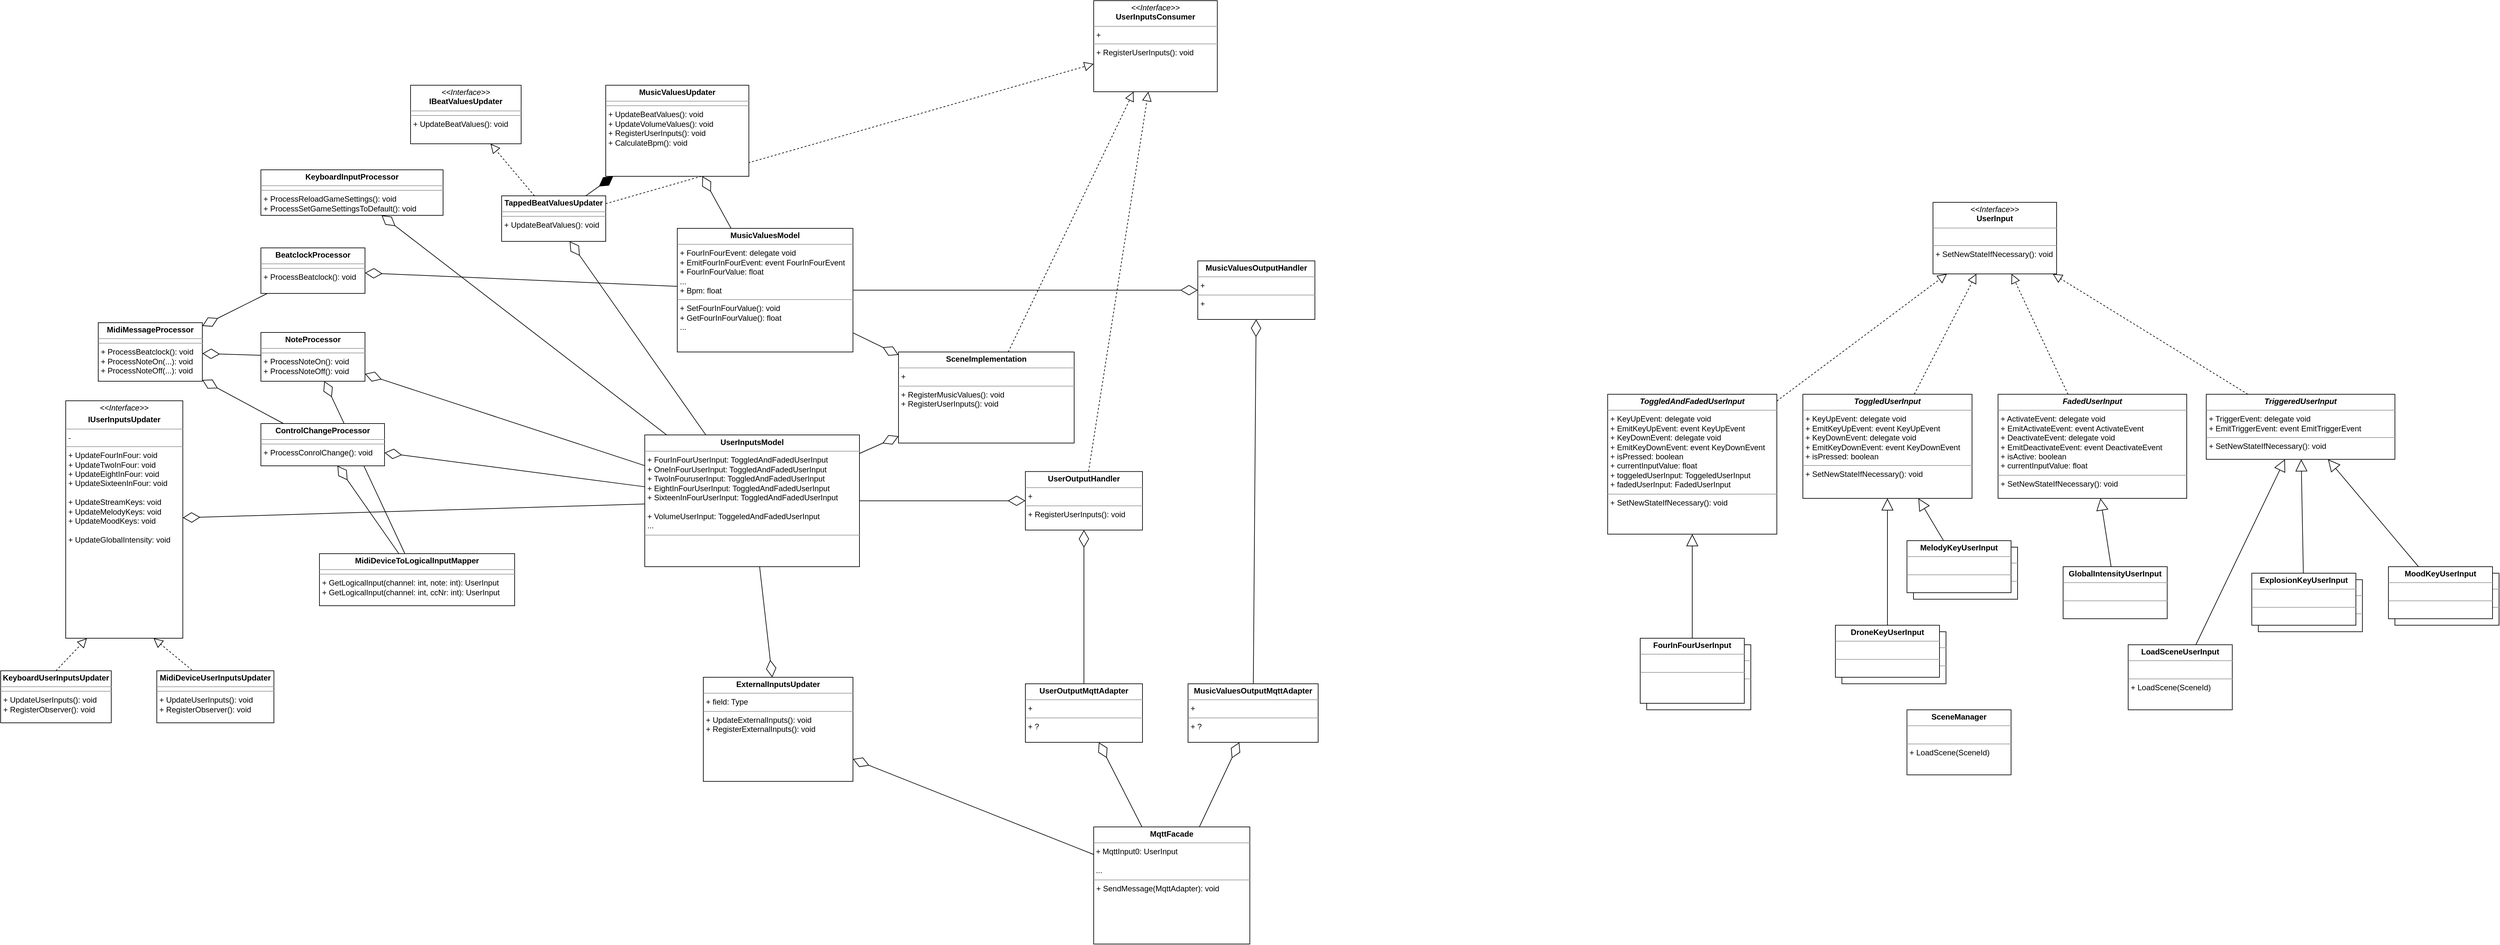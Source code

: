 <mxfile version="18.1.2" type="device"><diagram id="kDup70aPqAmlONpFN8vK" name="Page-1"><mxGraphModel dx="2032" dy="722" grid="1" gridSize="10" guides="1" tooltips="1" connect="1" arrows="1" fold="1" page="1" pageScale="1" pageWidth="850" pageHeight="1100" math="0" shadow="0"><root><mxCell id="0"/><mxCell id="1" parent="0"/><mxCell id="p4Q432q3_4zAi-ggWNKE-8" value="" style="endArrow=diamondThin;endFill=0;endSize=24;html=1;fontColor=default;" parent="1" source="p4Q432q3_4zAi-ggWNKE-6" target="p4Q432q3_4zAi-ggWNKE-1" edge="1"><mxGeometry width="160" relative="1" as="geometry"><mxPoint x="44.505" y="890" as="sourcePoint"/><mxPoint x="-54.286" y="735" as="targetPoint"/></mxGeometry></mxCell><mxCell id="Bzb-3gxFvcCEt1NOHRP6-16" value="" style="endArrow=block;dashed=1;endFill=0;endSize=12;html=1;" parent="1" source="IexDdL5BKOaNLtybtklX-4" target="Bzb-3gxFvcCEt1NOHRP6-14" edge="1"><mxGeometry width="160" relative="1" as="geometry"><mxPoint x="669.998" y="230" as="sourcePoint"/><mxPoint x="621.302" y="-90" as="targetPoint"/></mxGeometry></mxCell><mxCell id="Bzb-3gxFvcCEt1NOHRP6-21" value="&lt;p style=&quot;margin: 0px ; margin-top: 4px ; text-align: center&quot;&gt;&lt;b&gt;ExplosionKeyUserInput&lt;/b&gt;&lt;br&gt;&lt;/p&gt;&lt;hr size=&quot;1&quot;&gt;&lt;p style=&quot;margin: 0px ; margin-left: 4px&quot;&gt;&lt;br&gt;&lt;/p&gt;&lt;hr size=&quot;1&quot;&gt;&lt;p style=&quot;margin: 0px ; margin-left: 4px&quot;&gt;&lt;br&gt;&lt;/p&gt;" style="verticalAlign=top;align=left;overflow=fill;fontSize=12;fontFamily=Helvetica;html=1;" parent="1" vertex="1"><mxGeometry x="2890" y="910" width="160" height="80" as="geometry"/></mxCell><mxCell id="Bzb-3gxFvcCEt1NOHRP6-20" value="&lt;p style=&quot;margin: 0px ; margin-top: 4px ; text-align: center&quot;&gt;&lt;b&gt;MelodyKeyUserInput&lt;/b&gt;&lt;/p&gt;&lt;hr size=&quot;1&quot;&gt;&lt;p style=&quot;margin: 0px ; margin-left: 4px&quot;&gt;&lt;br&gt;&lt;/p&gt;&lt;hr size=&quot;1&quot;&gt;&lt;p style=&quot;margin: 0px ; margin-left: 4px&quot;&gt;&lt;br&gt;&lt;/p&gt;" style="verticalAlign=top;align=left;overflow=fill;fontSize=12;fontFamily=Helvetica;html=1;" parent="1" vertex="1"><mxGeometry x="2360" y="860" width="160" height="80" as="geometry"/></mxCell><mxCell id="Bzb-3gxFvcCEt1NOHRP6-19" value="&lt;p style=&quot;margin: 0px ; margin-top: 4px ; text-align: center&quot;&gt;&lt;b&gt;DroneKeyUserInput&lt;/b&gt;&lt;br&gt;&lt;/p&gt;&lt;hr size=&quot;1&quot;&gt;&lt;p style=&quot;margin: 0px ; margin-left: 4px&quot;&gt;&lt;br&gt;&lt;/p&gt;&lt;hr size=&quot;1&quot;&gt;&lt;p style=&quot;margin: 0px ; margin-left: 4px&quot;&gt;&lt;br&gt;&lt;/p&gt;" style="verticalAlign=top;align=left;overflow=fill;fontSize=12;fontFamily=Helvetica;html=1;" parent="1" vertex="1"><mxGeometry x="2250" y="990" width="160" height="80" as="geometry"/></mxCell><mxCell id="Bzb-3gxFvcCEt1NOHRP6-18" value="&lt;p style=&quot;margin: 0px ; margin-top: 4px ; text-align: center&quot;&gt;&lt;b&gt;StreamKeyUserInput&lt;/b&gt;&lt;/p&gt;&lt;hr size=&quot;1&quot;&gt;&lt;p style=&quot;margin: 0px ; margin-left: 4px&quot;&gt;&lt;br&gt;&lt;/p&gt;&lt;hr size=&quot;1&quot;&gt;&lt;p style=&quot;margin: 0px ; margin-left: 4px&quot;&gt;&lt;br&gt;&lt;/p&gt;" style="verticalAlign=top;align=left;overflow=fill;fontSize=12;fontFamily=Helvetica;html=1;" parent="1" vertex="1"><mxGeometry x="3100" y="900" width="160" height="80" as="geometry"/></mxCell><mxCell id="Bzb-3gxFvcCEt1NOHRP6-17" value="&lt;p style=&quot;margin: 0px ; margin-top: 4px ; text-align: center&quot;&gt;&lt;b&gt;FourInFourUserInput&lt;/b&gt;&lt;/p&gt;&lt;hr size=&quot;1&quot;&gt;&lt;br&gt;&lt;hr size=&quot;1&quot;&gt;&lt;p style=&quot;margin: 0px ; margin-left: 4px&quot;&gt;&lt;br&gt;&lt;/p&gt;" style="verticalAlign=top;align=left;overflow=fill;fontSize=12;fontFamily=Helvetica;html=1;" parent="1" vertex="1"><mxGeometry x="1950" y="1010" width="160" height="100" as="geometry"/></mxCell><mxCell id="IexDdL5BKOaNLtybtklX-3" value="&lt;p style=&quot;margin: 0px ; margin-top: 4px ; text-align: center&quot;&gt;&lt;i&gt;&amp;lt;&amp;lt;Interface&amp;gt;&amp;gt;&lt;/i&gt;&lt;br&gt;&lt;b&gt;IBeatValuesUpdater&lt;/b&gt;&lt;/p&gt;&lt;hr size=&quot;1&quot;&gt;&lt;hr size=&quot;1&quot;&gt;&lt;p style=&quot;margin: 0px ; margin-left: 4px&quot;&gt;+ UpdateBeatValues(): void&lt;/p&gt;" style="verticalAlign=top;align=left;overflow=fill;fontSize=12;fontFamily=Helvetica;html=1;" parent="1" vertex="1"><mxGeometry x="50" y="150" width="170" height="90" as="geometry"/></mxCell><mxCell id="IexDdL5BKOaNLtybtklX-4" value="&lt;p style=&quot;margin: 0px ; margin-top: 4px ; text-align: center&quot;&gt;&lt;b&gt;TappedBeatValuesUpdater&lt;/b&gt;&lt;br&gt;&lt;/p&gt;&lt;hr size=&quot;1&quot;&gt;&lt;hr size=&quot;1&quot;&gt;&lt;p style=&quot;margin: 0px ; margin-left: 4px&quot;&gt;+ UpdateBeatValues(): void&lt;br&gt;&lt;/p&gt;" style="verticalAlign=top;align=left;overflow=fill;fontSize=12;fontFamily=Helvetica;html=1;" parent="1" vertex="1"><mxGeometry x="190" y="320" width="160" height="70" as="geometry"/></mxCell><mxCell id="IexDdL5BKOaNLtybtklX-6" value="" style="endArrow=block;dashed=1;endFill=0;endSize=12;html=1;" parent="1" source="IexDdL5BKOaNLtybtklX-4" target="IexDdL5BKOaNLtybtklX-3" edge="1"><mxGeometry width="160" relative="1" as="geometry"><mxPoint x="100" y="420" as="sourcePoint"/><mxPoint x="390" y="320" as="targetPoint"/></mxGeometry></mxCell><mxCell id="IexDdL5BKOaNLtybtklX-9" value="&lt;p style=&quot;margin: 0px ; margin-top: 4px ; text-align: center&quot;&gt;&lt;b&gt;MusicValuesUpdater&lt;/b&gt;&lt;br&gt;&lt;/p&gt;&lt;hr size=&quot;1&quot;&gt;&lt;hr size=&quot;1&quot;&gt;&lt;p style=&quot;margin: 0px ; margin-left: 4px&quot;&gt;+ UpdateBeatValues(): void&lt;/p&gt;&lt;p style=&quot;margin: 0px ; margin-left: 4px&quot;&gt;+ UpdateVolumeValues(): void&lt;/p&gt;&lt;p style=&quot;margin: 0px ; margin-left: 4px&quot;&gt;+ RegisterUserInputs(): void&lt;/p&gt;&lt;p style=&quot;margin: 0px ; margin-left: 4px&quot;&gt;+ CalculateBpm(): void&lt;br&gt;&lt;/p&gt;" style="verticalAlign=top;align=left;overflow=fill;fontSize=12;fontFamily=Helvetica;html=1;strokeColor=default;" parent="1" vertex="1"><mxGeometry x="350" y="150" width="220" height="140" as="geometry"/></mxCell><mxCell id="IexDdL5BKOaNLtybtklX-15" value="&lt;p style=&quot;margin: 0px ; margin-top: 4px ; text-align: center&quot;&gt;&lt;b&gt;MusicValuesModel&lt;/b&gt;&lt;/p&gt;&lt;hr size=&quot;1&quot;&gt;&lt;p style=&quot;margin: 0px ; margin-left: 4px&quot;&gt;+ FourInFourEvent: delegate void&lt;br&gt;&lt;/p&gt;&lt;p style=&quot;margin: 0px ; margin-left: 4px&quot;&gt;+ EmitFourInFourEvent: event FourInFourEvent&lt;br&gt;&lt;/p&gt;&lt;p style=&quot;margin: 0px ; margin-left: 4px&quot;&gt;+ FourInFourValue: float&lt;/p&gt;&lt;p style=&quot;margin: 0px ; margin-left: 4px&quot;&gt;...&lt;/p&gt;&lt;p style=&quot;margin: 0px ; margin-left: 4px&quot;&gt;+ Bpm: float&lt;br&gt;&lt;/p&gt;&lt;hr size=&quot;1&quot;&gt;&lt;p style=&quot;margin: 0px ; margin-left: 4px&quot;&gt;+ SetFourInFourValue(): void&lt;/p&gt;&lt;p style=&quot;margin: 0px ; margin-left: 4px&quot;&gt;+ GetFourInFourValue(): float&lt;/p&gt;&lt;p style=&quot;margin: 0px ; margin-left: 4px&quot;&gt;...&lt;/p&gt;&lt;p style=&quot;margin: 0px ; margin-left: 4px&quot;&gt;&lt;br&gt;&lt;/p&gt;" style="verticalAlign=top;align=left;overflow=fill;fontSize=12;fontFamily=Helvetica;html=1;" parent="1" vertex="1"><mxGeometry x="460" y="370" width="270" height="190" as="geometry"/></mxCell><mxCell id="_s8e9NvMkZ89bHvfG3n6-1" value="&lt;p style=&quot;margin: 0px ; margin-top: 4px ; text-align: center&quot;&gt;&lt;i&gt;&lt;b&gt;FadedUserInput&lt;/b&gt;&lt;/i&gt;&lt;/p&gt;&lt;hr size=&quot;1&quot;&gt;&lt;p style=&quot;margin: 0px ; margin-left: 4px&quot;&gt;+ ActivateEvent: delegate void&lt;/p&gt;&lt;p style=&quot;margin: 0px ; margin-left: 4px&quot;&gt;+ EmitActivateEvent: event ActivateEvent&lt;/p&gt;&lt;p style=&quot;margin: 0px ; margin-left: 4px&quot;&gt;+ DeactivateEvent: delegate void&lt;br&gt;&lt;/p&gt;&lt;p style=&quot;margin: 0px ; margin-left: 4px&quot;&gt;+ EmitDeactivateEvent: event DeactivateEvent&lt;/p&gt;&lt;p style=&quot;margin: 0px ; margin-left: 4px&quot;&gt;+ isActive: boolean&lt;/p&gt;&lt;p style=&quot;margin: 0px ; margin-left: 4px&quot;&gt;+ currentInputValue: float&lt;br&gt;&lt;/p&gt;&lt;hr size=&quot;1&quot;&gt;&lt;p style=&quot;margin: 0px ; margin-left: 4px&quot;&gt;+ SetNewStateIfNecessary(): void&lt;br&gt;&lt;/p&gt;" style="verticalAlign=top;align=left;overflow=fill;fontSize=12;fontFamily=Helvetica;html=1;" parent="1" vertex="1"><mxGeometry x="2490" y="625" width="290" height="160" as="geometry"/></mxCell><mxCell id="_s8e9NvMkZ89bHvfG3n6-2" value="&lt;p style=&quot;margin: 0px ; margin-top: 4px ; text-align: center&quot;&gt;&lt;i&gt;&amp;lt;&amp;lt;Interface&amp;gt;&amp;gt;&lt;/i&gt;&lt;/p&gt;&lt;p style=&quot;margin: 0px ; margin-top: 4px ; text-align: center&quot;&gt;&lt;b&gt;IUserInputsUpdater&lt;/b&gt;&lt;/p&gt;&lt;hr size=&quot;1&quot;&gt;&lt;p style=&quot;margin: 0px ; margin-left: 4px&quot;&gt;- &lt;br&gt;&lt;/p&gt;&lt;hr size=&quot;1&quot;&gt;&lt;p style=&quot;margin: 0px ; margin-left: 4px&quot;&gt;+ UpdateFourInFour: void&lt;/p&gt;&lt;p style=&quot;margin: 0px ; margin-left: 4px&quot;&gt;+ UpdateTwoInFour: void&lt;/p&gt;&lt;p style=&quot;margin: 0px ; margin-left: 4px&quot;&gt;+ UpdateEightInFour: void&lt;/p&gt;&lt;p style=&quot;margin: 0px ; margin-left: 4px&quot;&gt;+ UpdateSixteenInFour: void&lt;br&gt;&lt;/p&gt;&lt;p style=&quot;margin: 0px ; margin-left: 4px&quot;&gt;&lt;br&gt;&lt;/p&gt;&lt;p style=&quot;margin: 0px ; margin-left: 4px&quot;&gt;+ UpdateStreamKeys: void&lt;/p&gt;&lt;p style=&quot;margin: 0px ; margin-left: 4px&quot;&gt;+ UpdateMelodyKeys: void&lt;/p&gt;&lt;p style=&quot;margin: 0px ; margin-left: 4px&quot;&gt;+ UpdateMoodKeys: void&lt;/p&gt;&lt;p style=&quot;margin: 0px ; margin-left: 4px&quot;&gt;&lt;br&gt;&lt;/p&gt;&lt;p style=&quot;margin: 0px ; margin-left: 4px&quot;&gt;+ UpdateGlobalIntensity: void&lt;/p&gt;&lt;p style=&quot;margin: 0px ; margin-left: 4px&quot;&gt;&lt;br&gt;&lt;/p&gt;&lt;p style=&quot;margin: 0px ; margin-left: 4px&quot;&gt;&lt;br&gt;&lt;/p&gt;" style="verticalAlign=top;align=left;overflow=fill;fontSize=12;fontFamily=Helvetica;html=1;" parent="1" vertex="1"><mxGeometry x="-480" y="635" width="180" height="365" as="geometry"/></mxCell><mxCell id="p0SsCodFUb69BNhrjL_O-1" value="&lt;p style=&quot;margin: 0px ; margin-top: 4px ; text-align: center&quot;&gt;&lt;b&gt;MelodyKeyUserInput&lt;/b&gt;&lt;/p&gt;&lt;hr size=&quot;1&quot;&gt;&lt;p style=&quot;margin: 0px ; margin-left: 4px&quot;&gt;&lt;br&gt;&lt;/p&gt;&lt;hr size=&quot;1&quot;&gt;&lt;p style=&quot;margin: 0px ; margin-left: 4px&quot;&gt;&lt;br&gt;&lt;/p&gt;" style="verticalAlign=top;align=left;overflow=fill;fontSize=12;fontFamily=Helvetica;html=1;" parent="1" vertex="1"><mxGeometry x="2350" y="850" width="160" height="80" as="geometry"/></mxCell><mxCell id="p0SsCodFUb69BNhrjL_O-2" value="&lt;p style=&quot;margin: 0px ; margin-top: 4px ; text-align: center&quot;&gt;&lt;i&gt;&lt;b&gt;ToggledUserInput&lt;/b&gt;&lt;/i&gt;&lt;/p&gt;&lt;hr size=&quot;1&quot;&gt;&lt;p style=&quot;margin: 0px ; margin-left: 4px&quot;&gt;+ KeyUpEvent: delegate void&lt;/p&gt;&lt;p style=&quot;margin: 0px ; margin-left: 4px&quot;&gt;+ EmitKeyUpEvent: event KeyUpEvent&lt;/p&gt;&lt;p style=&quot;margin: 0px ; margin-left: 4px&quot;&gt;+ KeyDownEvent: delegate void&lt;br&gt;&lt;/p&gt;&lt;p style=&quot;margin: 0px ; margin-left: 4px&quot;&gt;+ EmitKeyDownEvent: event KeyDownEvent&lt;/p&gt;&lt;p style=&quot;margin: 0px ; margin-left: 4px&quot;&gt;+ isPressed: boolean&lt;br&gt;&lt;/p&gt;&lt;hr size=&quot;1&quot;&gt;&lt;p style=&quot;margin: 0px ; margin-left: 4px&quot;&gt;+ SetNewStateIfNecessary(): void&lt;br&gt;&lt;/p&gt;" style="verticalAlign=top;align=left;overflow=fill;fontSize=12;fontFamily=Helvetica;html=1;" parent="1" vertex="1"><mxGeometry x="2190" y="625" width="260" height="160" as="geometry"/></mxCell><mxCell id="p0SsCodFUb69BNhrjL_O-4" value="Extends" style="endArrow=block;endSize=16;endFill=0;strokeColor=#000000;shadow=0;comic=0;textOpacity=0;fontColor=none;labelBackgroundColor=none;noLabel=1;" parent="1" source="p0SsCodFUb69BNhrjL_O-1" target="p0SsCodFUb69BNhrjL_O-2" edge="1"><mxGeometry x="-0.048" width="160" relative="1" as="geometry"><mxPoint x="1960" y="990" as="sourcePoint"/><mxPoint x="2120" y="990" as="targetPoint"/><mxPoint as="offset"/></mxGeometry></mxCell><mxCell id="p0SsCodFUb69BNhrjL_O-5" value="&lt;p style=&quot;margin: 0px ; margin-top: 4px ; text-align: center&quot;&gt;&lt;b&gt;MoodKeyUserInput&lt;/b&gt;&lt;/p&gt;&lt;hr size=&quot;1&quot;&gt;&lt;p style=&quot;margin: 0px ; margin-left: 4px&quot;&gt;&lt;br&gt;&lt;/p&gt;&lt;hr size=&quot;1&quot;&gt;&lt;p style=&quot;margin: 0px ; margin-left: 4px&quot;&gt;&lt;br&gt;&lt;/p&gt;" style="verticalAlign=top;align=left;overflow=fill;fontSize=12;fontFamily=Helvetica;html=1;" parent="1" vertex="1"><mxGeometry x="3090" y="890" width="160" height="80" as="geometry"/></mxCell><mxCell id="p0SsCodFUb69BNhrjL_O-6" value="Extends" style="endArrow=block;endSize=16;endFill=0;strokeColor=#000000;shadow=0;comic=0;textOpacity=0;fontColor=none;labelBackgroundColor=none;noLabel=1;" parent="1" source="p0SsCodFUb69BNhrjL_O-5" target="gkqPeHBAmK1bLLE0qPdu-8" edge="1"><mxGeometry x="-0.048" width="160" relative="1" as="geometry"><mxPoint x="2180" y="860" as="sourcePoint"/><mxPoint x="2180" y="765" as="targetPoint"/><mxPoint as="offset"/></mxGeometry></mxCell><mxCell id="gkqPeHBAmK1bLLE0qPdu-3" value="&lt;p style=&quot;margin: 0px ; margin-top: 4px ; text-align: center&quot;&gt;&lt;b&gt;KeyboardUserInputsUpdater&lt;/b&gt;&lt;br&gt;&lt;/p&gt;&lt;hr size=&quot;1&quot;&gt;&lt;hr size=&quot;1&quot;&gt;&lt;p style=&quot;margin: 0px ; margin-left: 4px&quot;&gt;+ UpdateUserInputs(): void&lt;/p&gt;&lt;p style=&quot;margin: 0px ; margin-left: 4px&quot;&gt;+ RegisterObserver(): void&lt;/p&gt;&lt;p style=&quot;margin: 0px ; margin-left: 4px&quot;&gt;&lt;br&gt;&lt;/p&gt;" style="verticalAlign=top;align=left;overflow=fill;fontSize=12;fontFamily=Helvetica;html=1;" parent="1" vertex="1"><mxGeometry x="-580" y="1050" width="170" height="80" as="geometry"/></mxCell><mxCell id="gkqPeHBAmK1bLLE0qPdu-4" value="" style="endArrow=block;dashed=1;endFill=0;endSize=12;html=1;entryX=0.181;entryY=1;entryDx=0;entryDy=0;exitX=0.5;exitY=0;exitDx=0;exitDy=0;entryPerimeter=0;" parent="1" source="gkqPeHBAmK1bLLE0qPdu-3" target="_s8e9NvMkZ89bHvfG3n6-2" edge="1"><mxGeometry width="160" relative="1" as="geometry"><mxPoint x="110" y="780" as="sourcePoint"/><mxPoint x="172.5" y="730" as="targetPoint"/></mxGeometry></mxCell><mxCell id="gkqPeHBAmK1bLLE0qPdu-5" value="&lt;p style=&quot;margin: 0px ; margin-top: 4px ; text-align: center&quot;&gt;&lt;b&gt;MidiDeviceUserInputsUpdater&lt;/b&gt;&lt;br&gt;&lt;/p&gt;&lt;hr size=&quot;1&quot;&gt;&lt;hr size=&quot;1&quot;&gt;&lt;p style=&quot;margin: 0px ; margin-left: 4px&quot;&gt;+ UpdateUserInputs(): void&lt;/p&gt;&lt;p style=&quot;margin: 0px ; margin-left: 4px&quot;&gt;+ RegisterObserver(): void&lt;/p&gt;" style="verticalAlign=top;align=left;overflow=fill;fontSize=12;fontFamily=Helvetica;html=1;" parent="1" vertex="1"><mxGeometry x="-340" y="1050" width="180" height="80" as="geometry"/></mxCell><mxCell id="gkqPeHBAmK1bLLE0qPdu-7" value="" style="endArrow=block;dashed=1;endFill=0;endSize=12;html=1;entryX=0.75;entryY=1;entryDx=0;entryDy=0;exitX=0.3;exitY=-0.014;exitDx=0;exitDy=0;exitPerimeter=0;" parent="1" source="gkqPeHBAmK1bLLE0qPdu-5" target="_s8e9NvMkZ89bHvfG3n6-2" edge="1"><mxGeometry width="160" relative="1" as="geometry"><mxPoint x="135" y="820" as="sourcePoint"/><mxPoint x="182.5" y="740" as="targetPoint"/></mxGeometry></mxCell><mxCell id="gkqPeHBAmK1bLLE0qPdu-8" value="&lt;p style=&quot;margin: 0px ; margin-top: 4px ; text-align: center&quot;&gt;&lt;i&gt;&lt;b&gt;TriggeredUserInput&lt;/b&gt;&lt;/i&gt;&lt;/p&gt;&lt;hr size=&quot;1&quot;&gt;&lt;p style=&quot;margin: 0px ; margin-left: 4px&quot;&gt;+ TriggerEvent: delegate void&lt;/p&gt;&lt;p style=&quot;margin: 0px ; margin-left: 4px&quot;&gt;+ EmitTriggerEvent: event EmitTriggerEvent&lt;/p&gt;&lt;hr size=&quot;1&quot;&gt;&lt;p style=&quot;margin: 0px ; margin-left: 4px&quot;&gt;+ SetNewStateIfNecessary(): void&lt;br&gt;&lt;/p&gt;" style="verticalAlign=top;align=left;overflow=fill;fontSize=12;fontFamily=Helvetica;html=1;" parent="1" vertex="1"><mxGeometry x="2810" y="625" width="290" height="100" as="geometry"/></mxCell><mxCell id="gkqPeHBAmK1bLLE0qPdu-9" value="&lt;p style=&quot;margin: 0px ; margin-top: 4px ; text-align: center&quot;&gt;&lt;b&gt;ExplosionKeyUserInput&lt;/b&gt;&lt;br&gt;&lt;/p&gt;&lt;hr size=&quot;1&quot;&gt;&lt;p style=&quot;margin: 0px ; margin-left: 4px&quot;&gt;&lt;br&gt;&lt;/p&gt;&lt;hr size=&quot;1&quot;&gt;&lt;p style=&quot;margin: 0px ; margin-left: 4px&quot;&gt;&lt;br&gt;&lt;/p&gt;" style="verticalAlign=top;align=left;overflow=fill;fontSize=12;fontFamily=Helvetica;html=1;" parent="1" vertex="1"><mxGeometry x="2880" y="900" width="160" height="80" as="geometry"/></mxCell><mxCell id="gkqPeHBAmK1bLLE0qPdu-10" value="Extends" style="endArrow=block;endSize=16;endFill=0;strokeColor=#000000;shadow=0;comic=0;textOpacity=0;fontColor=none;labelBackgroundColor=none;noLabel=1;" parent="1" source="gkqPeHBAmK1bLLE0qPdu-9" target="gkqPeHBAmK1bLLE0qPdu-8" edge="1"><mxGeometry x="-0.048" width="160" relative="1" as="geometry"><mxPoint x="2235" y="900" as="sourcePoint"/><mxPoint x="2960" y="742" as="targetPoint"/><mxPoint as="offset"/></mxGeometry></mxCell><mxCell id="gkqPeHBAmK1bLLE0qPdu-11" value="&lt;p style=&quot;margin: 0px ; margin-top: 4px ; text-align: center&quot;&gt;&lt;b&gt;FourInFourUserInput&lt;/b&gt;&lt;/p&gt;&lt;hr size=&quot;1&quot;&gt;&lt;br&gt;&lt;hr size=&quot;1&quot;&gt;&lt;p style=&quot;margin: 0px ; margin-left: 4px&quot;&gt;&lt;br&gt;&lt;/p&gt;" style="verticalAlign=top;align=left;overflow=fill;fontSize=12;fontFamily=Helvetica;html=1;" parent="1" vertex="1"><mxGeometry x="1940" y="1000" width="160" height="100" as="geometry"/></mxCell><mxCell id="gkqPeHBAmK1bLLE0qPdu-12" value="&lt;p style=&quot;margin: 0px ; margin-top: 4px ; text-align: center&quot;&gt;&lt;b&gt;GlobalIntensityUserInput&lt;/b&gt;&lt;/p&gt;&lt;hr size=&quot;1&quot;&gt;&lt;p style=&quot;margin: 0px ; margin-left: 4px&quot;&gt;&lt;br&gt;&lt;/p&gt;&lt;hr size=&quot;1&quot;&gt;&lt;p style=&quot;margin: 0px ; margin-left: 4px&quot;&gt;&lt;br&gt;&lt;/p&gt;" style="verticalAlign=top;align=left;overflow=fill;fontSize=12;fontFamily=Helvetica;html=1;" parent="1" vertex="1"><mxGeometry x="2590" y="890" width="160" height="80" as="geometry"/></mxCell><mxCell id="gkqPeHBAmK1bLLE0qPdu-13" value="Extends" style="endArrow=block;endSize=16;endFill=0;strokeColor=#000000;shadow=0;comic=0;textOpacity=0;fontColor=none;labelBackgroundColor=none;noLabel=1;" parent="1" source="gkqPeHBAmK1bLLE0qPdu-12" target="_s8e9NvMkZ89bHvfG3n6-1" edge="1"><mxGeometry x="-0.048" width="160" relative="1" as="geometry"><mxPoint x="2590" y="890" as="sourcePoint"/><mxPoint x="2620" y="762" as="targetPoint"/><mxPoint as="offset"/></mxGeometry></mxCell><mxCell id="gkqPeHBAmK1bLLE0qPdu-15" value="&lt;p style=&quot;margin: 0px ; margin-top: 4px ; text-align: center&quot;&gt;&lt;i&gt;&amp;lt;&amp;lt;Interface&amp;gt;&amp;gt;&lt;/i&gt;&lt;br&gt;&lt;b&gt;UserInput&lt;/b&gt;&lt;/p&gt;&lt;hr size=&quot;1&quot;&gt;&lt;p style=&quot;margin: 0px ; margin-left: 4px&quot;&gt;&lt;br&gt;&lt;/p&gt;&lt;hr size=&quot;1&quot;&gt;&lt;p style=&quot;margin: 0px ; margin-left: 4px&quot;&gt;+ SetNewStateIfNecessary(): void&lt;/p&gt;" style="verticalAlign=top;align=left;overflow=fill;fontSize=12;fontFamily=Helvetica;html=1;" parent="1" vertex="1"><mxGeometry x="2390" y="330" width="190" height="110" as="geometry"/></mxCell><mxCell id="gkqPeHBAmK1bLLE0qPdu-17" value="" style="endArrow=block;dashed=1;endFill=0;endSize=12;html=1;" parent="1" source="p0SsCodFUb69BNhrjL_O-2" target="gkqPeHBAmK1bLLE0qPdu-15" edge="1"><mxGeometry width="160" relative="1" as="geometry"><mxPoint x="1210" y="320" as="sourcePoint"/><mxPoint x="1370" y="320" as="targetPoint"/></mxGeometry></mxCell><mxCell id="gkqPeHBAmK1bLLE0qPdu-18" value="" style="endArrow=block;dashed=1;endFill=0;endSize=12;html=1;" parent="1" source="_s8e9NvMkZ89bHvfG3n6-1" target="gkqPeHBAmK1bLLE0qPdu-15" edge="1"><mxGeometry width="160" relative="1" as="geometry"><mxPoint x="1530" y="350" as="sourcePoint"/><mxPoint x="1690" y="350" as="targetPoint"/></mxGeometry></mxCell><mxCell id="gkqPeHBAmK1bLLE0qPdu-19" value="" style="endArrow=block;dashed=1;endFill=0;endSize=12;html=1;" parent="1" source="gkqPeHBAmK1bLLE0qPdu-8" target="gkqPeHBAmK1bLLE0qPdu-15" edge="1"><mxGeometry width="160" relative="1" as="geometry"><mxPoint x="1860" y="350" as="sourcePoint"/><mxPoint x="2020" y="350" as="targetPoint"/></mxGeometry></mxCell><mxCell id="gkqPeHBAmK1bLLE0qPdu-20" value="&lt;p style=&quot;margin: 0px ; margin-top: 4px ; text-align: center&quot;&gt;&lt;i&gt;&lt;b&gt;ToggledAndFadedUserInput&lt;/b&gt;&lt;/i&gt;&lt;/p&gt;&lt;hr size=&quot;1&quot;&gt;&lt;p style=&quot;margin: 0px ; margin-left: 4px&quot;&gt;+ KeyUpEvent: delegate void&lt;/p&gt;&lt;p style=&quot;margin: 0px ; margin-left: 4px&quot;&gt;+ EmitKeyUpEvent: event KeyUpEvent&lt;/p&gt;&lt;p style=&quot;margin: 0px ; margin-left: 4px&quot;&gt;+ KeyDownEvent: delegate void&lt;br&gt;&lt;/p&gt;&lt;p style=&quot;margin: 0px ; margin-left: 4px&quot;&gt;+ EmitKeyDownEvent: event KeyDownEvent&lt;/p&gt;&lt;p style=&quot;margin: 0px ; margin-left: 4px&quot;&gt;+ isPressed: boolean&lt;/p&gt;&lt;p style=&quot;margin: 0px ; margin-left: 4px&quot;&gt;+ currentInputValue: float&lt;/p&gt;&lt;p style=&quot;margin: 0px ; margin-left: 4px&quot;&gt;+ toggeledUserInput: ToggeledUserInput&lt;/p&gt;&lt;p style=&quot;margin: 0px ; margin-left: 4px&quot;&gt;+ fadedUserInput: FadedUserInput&lt;br&gt;&lt;/p&gt;&lt;hr size=&quot;1&quot;&gt;&lt;p style=&quot;margin: 0px ; margin-left: 4px&quot;&gt;+ SetNewStateIfNecessary(): void&lt;br&gt;&lt;/p&gt;" style="verticalAlign=top;align=left;overflow=fill;fontSize=12;fontFamily=Helvetica;html=1;" parent="1" vertex="1"><mxGeometry x="1890" y="625" width="260" height="215" as="geometry"/></mxCell><mxCell id="gkqPeHBAmK1bLLE0qPdu-21" value="Extends" style="endArrow=block;endSize=16;endFill=0;strokeColor=#000000;shadow=0;comic=0;textOpacity=0;fontColor=none;labelBackgroundColor=none;noLabel=1;" parent="1" source="gkqPeHBAmK1bLLE0qPdu-11" target="gkqPeHBAmK1bLLE0qPdu-20" edge="1"><mxGeometry x="-0.048" width="160" relative="1" as="geometry"><mxPoint x="2235" y="900" as="sourcePoint"/><mxPoint x="2291" y="795.96" as="targetPoint"/><mxPoint as="offset"/></mxGeometry></mxCell><mxCell id="gkqPeHBAmK1bLLE0qPdu-22" value="" style="endArrow=block;dashed=1;endFill=0;endSize=12;html=1;" parent="1" source="gkqPeHBAmK1bLLE0qPdu-20" target="gkqPeHBAmK1bLLE0qPdu-15" edge="1"><mxGeometry width="160" relative="1" as="geometry"><mxPoint x="1310" y="385" as="sourcePoint"/><mxPoint x="1517.5" y="300" as="targetPoint"/></mxGeometry></mxCell><mxCell id="YY2gHRtdCYsPqJjgCvtX-1" value="" style="endArrow=diamondThin;endFill=1;endSize=24;html=1;" parent="1" source="IexDdL5BKOaNLtybtklX-4" target="IexDdL5BKOaNLtybtklX-9" edge="1"><mxGeometry width="160" relative="1" as="geometry"><mxPoint x="350" y="460" as="sourcePoint"/><mxPoint x="390" y="230" as="targetPoint"/></mxGeometry></mxCell><mxCell id="YY2gHRtdCYsPqJjgCvtX-2" value="&lt;p style=&quot;margin: 0px ; margin-top: 4px ; text-align: center&quot;&gt;&lt;b&gt;SceneManager&lt;/b&gt;&lt;/p&gt;&lt;hr size=&quot;1&quot;&gt;&lt;br&gt;&lt;hr size=&quot;1&quot;&gt;&lt;p style=&quot;margin: 0px ; margin-left: 4px&quot;&gt;+ LoadScene(SceneId)&lt;br&gt;&lt;/p&gt;" style="verticalAlign=top;align=left;overflow=fill;fontSize=12;fontFamily=Helvetica;html=1;" parent="1" vertex="1"><mxGeometry x="2350" y="1110" width="160" height="100" as="geometry"/></mxCell><mxCell id="YY2gHRtdCYsPqJjgCvtX-3" value="&lt;p style=&quot;margin: 0px ; margin-top: 4px ; text-align: center&quot;&gt;&lt;b&gt;LoadSceneUserInput&lt;/b&gt;&lt;/p&gt;&lt;hr size=&quot;1&quot;&gt;&lt;br&gt;&lt;hr size=&quot;1&quot;&gt;&lt;p style=&quot;margin: 0px ; margin-left: 4px&quot;&gt;+ LoadScene(SceneId)&lt;br&gt;&lt;/p&gt;" style="verticalAlign=top;align=left;overflow=fill;fontSize=12;fontFamily=Helvetica;html=1;" parent="1" vertex="1"><mxGeometry x="2690" y="1010" width="160" height="100" as="geometry"/></mxCell><mxCell id="YY2gHRtdCYsPqJjgCvtX-5" value="Extends" style="endArrow=block;endSize=16;endFill=0;strokeColor=#000000;shadow=0;comic=0;textOpacity=0;fontColor=none;labelBackgroundColor=none;noLabel=1;" parent="1" source="YY2gHRtdCYsPqJjgCvtX-3" target="gkqPeHBAmK1bLLE0qPdu-8" edge="1"><mxGeometry x="-0.048" width="160" relative="1" as="geometry"><mxPoint x="2150" y="1120" as="sourcePoint"/><mxPoint x="2150" y="930" as="targetPoint"/><mxPoint as="offset"/></mxGeometry></mxCell><mxCell id="YY2gHRtdCYsPqJjgCvtX-7" value="&lt;p style=&quot;margin: 0px ; margin-top: 4px ; text-align: center&quot;&gt;&lt;b&gt;MqttFacade&lt;/b&gt;&lt;br&gt;&lt;/p&gt;&lt;hr size=&quot;1&quot;&gt;&lt;div&gt;&amp;nbsp;+ MqttInput0: UserInput&lt;/div&gt;&lt;div&gt;&lt;br&gt;&lt;/div&gt;&lt;div&gt;&amp;nbsp;...&lt;br&gt;&lt;/div&gt;&lt;hr size=&quot;1&quot;&gt;&lt;p style=&quot;margin: 0px ; margin-left: 4px&quot;&gt;+ SendMessage(MqttAdapter): void&lt;br&gt;&lt;/p&gt;" style="verticalAlign=top;align=left;overflow=fill;fontSize=12;fontFamily=Helvetica;html=1;" parent="1" vertex="1"><mxGeometry x="1100" y="1290" width="240" height="180" as="geometry"/></mxCell><mxCell id="Hk9LADAd_C7SH6eBaAao-1" value="&lt;p style=&quot;margin: 0px ; margin-top: 4px ; text-align: center&quot;&gt;&lt;b&gt;DroneKeyUserInput&lt;/b&gt;&lt;br&gt;&lt;/p&gt;&lt;hr size=&quot;1&quot;&gt;&lt;p style=&quot;margin: 0px ; margin-left: 4px&quot;&gt;&lt;br&gt;&lt;/p&gt;&lt;hr size=&quot;1&quot;&gt;&lt;p style=&quot;margin: 0px ; margin-left: 4px&quot;&gt;&lt;br&gt;&lt;/p&gt;" style="verticalAlign=top;align=left;overflow=fill;fontSize=12;fontFamily=Helvetica;html=1;" parent="1" vertex="1"><mxGeometry x="2240" y="980" width="160" height="80" as="geometry"/></mxCell><mxCell id="Hk9LADAd_C7SH6eBaAao-2" value="Extends" style="endArrow=block;endSize=16;endFill=0;strokeColor=#000000;shadow=0;comic=0;textOpacity=0;fontColor=none;labelBackgroundColor=none;noLabel=1;" parent="1" source="Hk9LADAd_C7SH6eBaAao-1" target="p0SsCodFUb69BNhrjL_O-2" edge="1"><mxGeometry x="-0.048" width="160" relative="1" as="geometry"><mxPoint x="2309" y="849.04" as="sourcePoint"/><mxPoint x="2340" y="785" as="targetPoint"/><mxPoint as="offset"/></mxGeometry></mxCell><mxCell id="Bzb-3gxFvcCEt1NOHRP6-1" value="&lt;p style=&quot;margin: 0px ; margin-top: 4px ; text-align: center&quot;&gt;&lt;b&gt;UserInputsModel&lt;/b&gt;&lt;/p&gt;&lt;hr size=&quot;1&quot;&gt;&lt;p style=&quot;margin: 0px ; margin-left: 4px&quot;&gt;+ FourInFourUserInput: ToggledAndFadedUserInput&lt;/p&gt;&lt;p style=&quot;margin: 0px ; margin-left: 4px&quot;&gt;+ OneInFourUserInput: ToggledAndFadedUserInput&lt;br&gt;&lt;/p&gt;&lt;p style=&quot;margin: 0px ; margin-left: 4px&quot;&gt;+ TwoInFouruserInput: ToggledAndFadedUserInput&lt;/p&gt;&lt;p style=&quot;margin: 0px ; margin-left: 4px&quot;&gt;+ EightInFourUserInput: ToggledAndFadedUserInput&lt;/p&gt;&lt;p style=&quot;margin: 0px ; margin-left: 4px&quot;&gt;+ SixteenInFourUserInput: ToggledAndFadedUserInput&lt;/p&gt;&lt;p style=&quot;margin: 0px ; margin-left: 4px&quot;&gt;&lt;br&gt;&lt;/p&gt;&lt;p style=&quot;margin: 0px ; margin-left: 4px&quot;&gt;+ VolumeUserInput: ToggeledAndFadedUserInput&lt;/p&gt;&lt;p style=&quot;margin: 0px ; margin-left: 4px&quot;&gt;...&lt;br&gt;&lt;/p&gt;&lt;hr size=&quot;1&quot;&gt;" style="verticalAlign=top;align=left;overflow=fill;fontSize=12;fontFamily=Helvetica;html=1;" parent="1" vertex="1"><mxGeometry x="410" y="687.5" width="330" height="202.5" as="geometry"/></mxCell><mxCell id="Bzb-3gxFvcCEt1NOHRP6-2" value="" style="endArrow=diamondThin;endFill=0;endSize=24;html=1;" parent="1" source="IexDdL5BKOaNLtybtklX-15" target="IexDdL5BKOaNLtybtklX-9" edge="1"><mxGeometry width="160" relative="1" as="geometry"><mxPoint x="440" y="440" as="sourcePoint"/><mxPoint x="570" y="150" as="targetPoint"/></mxGeometry></mxCell><mxCell id="Bzb-3gxFvcCEt1NOHRP6-3" value="" style="endArrow=diamondThin;endFill=0;endSize=24;html=1;fontColor=default;" parent="1" source="Bzb-3gxFvcCEt1NOHRP6-1" target="_s8e9NvMkZ89bHvfG3n6-2" edge="1"><mxGeometry width="160" relative="1" as="geometry"><mxPoint x="440" y="720" as="sourcePoint"/><mxPoint x="355" y="720" as="targetPoint"/></mxGeometry></mxCell><mxCell id="Bzb-3gxFvcCEt1NOHRP6-6" value="" style="endArrow=diamondThin;endFill=0;endSize=24;html=1;fontColor=default;" parent="1" source="Bzb-3gxFvcCEt1NOHRP6-1" target="Bzb-3gxFvcCEt1NOHRP6-12" edge="1"><mxGeometry width="160" relative="1" as="geometry"><mxPoint x="990" y="710" as="sourcePoint"/><mxPoint x="1070" y="550" as="targetPoint"/></mxGeometry></mxCell><mxCell id="Bzb-3gxFvcCEt1NOHRP6-7" value="" style="endArrow=diamondThin;endFill=0;endSize=24;html=1;fontColor=default;" parent="1" source="IexDdL5BKOaNLtybtklX-15" target="Bzb-3gxFvcCEt1NOHRP6-12" edge="1"><mxGeometry width="160" relative="1" as="geometry"><mxPoint x="720" y="757.5" as="sourcePoint"/><mxPoint x="1070" y="490" as="targetPoint"/></mxGeometry></mxCell><mxCell id="Bzb-3gxFvcCEt1NOHRP6-12" value="&lt;p style=&quot;margin: 0px ; margin-top: 4px ; text-align: center&quot;&gt;&lt;b&gt;SceneImplementation&lt;/b&gt;&lt;/p&gt;&lt;hr size=&quot;1&quot;&gt;&lt;p style=&quot;margin: 0px ; margin-left: 4px&quot;&gt;+ &lt;br&gt;&lt;/p&gt;&lt;hr size=&quot;1&quot;&gt;&lt;p style=&quot;margin: 0px ; margin-left: 4px&quot;&gt;+ RegisterMusicValues(): void&lt;/p&gt;&lt;p style=&quot;margin: 0px ; margin-left: 4px&quot;&gt;+ RegisterUserInputs(): void&lt;br&gt;&lt;/p&gt;" style="verticalAlign=top;align=left;overflow=fill;fontSize=12;fontFamily=Helvetica;html=1;fontColor=default;strokeColor=default;" parent="1" vertex="1"><mxGeometry x="800" y="560" width="270" height="140" as="geometry"/></mxCell><mxCell id="Bzb-3gxFvcCEt1NOHRP6-13" value="" style="endArrow=diamondThin;endFill=0;endSize=24;html=1;fontColor=default;" parent="1" source="Bzb-3gxFvcCEt1NOHRP6-1" target="IexDdL5BKOaNLtybtklX-4" edge="1"><mxGeometry width="160" relative="1" as="geometry"><mxPoint x="570" y="484.656" as="sourcePoint"/><mxPoint x="730" y="440.004" as="targetPoint"/></mxGeometry></mxCell><mxCell id="Bzb-3gxFvcCEt1NOHRP6-14" value="&lt;p style=&quot;margin: 0px ; margin-top: 4px ; text-align: center&quot;&gt;&lt;i&gt;&amp;lt;&amp;lt;Interface&amp;gt;&amp;gt;&lt;/i&gt;&lt;br&gt;&lt;b&gt;UserInputsConsumer&lt;/b&gt;&lt;/p&gt;&lt;hr size=&quot;1&quot;&gt;&lt;p style=&quot;margin: 0px ; margin-left: 4px&quot;&gt;+ &lt;br&gt;&lt;/p&gt;&lt;hr size=&quot;1&quot;&gt;&lt;p style=&quot;margin: 0px ; margin-left: 4px&quot;&gt;+ RegisterUserInputs(): void&lt;br&gt;&lt;/p&gt;" style="verticalAlign=top;align=left;overflow=fill;fontSize=12;fontFamily=Helvetica;html=1;fontColor=default;strokeColor=default;" parent="1" vertex="1"><mxGeometry x="1100" y="20" width="190" height="140" as="geometry"/></mxCell><mxCell id="Bzb-3gxFvcCEt1NOHRP6-15" value="" style="endArrow=block;dashed=1;endFill=0;endSize=12;html=1;" parent="1" source="Bzb-3gxFvcCEt1NOHRP6-12" target="Bzb-3gxFvcCEt1NOHRP6-14" edge="1"><mxGeometry width="160" relative="1" as="geometry"><mxPoint x="1050.0" y="400" as="sourcePoint"/><mxPoint x="1060.862" y="190" as="targetPoint"/></mxGeometry></mxCell><mxCell id="Bzb-3gxFvcCEt1NOHRP6-23" value="" style="endArrow=diamondThin;endFill=0;endSize=24;html=1;fontColor=default;" parent="1" source="Bzb-3gxFvcCEt1NOHRP6-1" target="Bzb-3gxFvcCEt1NOHRP6-26" edge="1"><mxGeometry width="160" relative="1" as="geometry"><mxPoint x="790" y="738.858" as="sourcePoint"/><mxPoint x="1270.0" y="941.361" as="targetPoint"/></mxGeometry></mxCell><mxCell id="Bzb-3gxFvcCEt1NOHRP6-24" value="" style="endArrow=block;dashed=1;endFill=0;endSize=12;html=1;" parent="1" source="Bzb-3gxFvcCEt1NOHRP6-26" target="Bzb-3gxFvcCEt1NOHRP6-14" edge="1"><mxGeometry width="160" relative="1" as="geometry"><mxPoint x="1352.083" y="910" as="sourcePoint"/><mxPoint x="1353.269" y="200" as="targetPoint"/></mxGeometry></mxCell><mxCell id="Bzb-3gxFvcCEt1NOHRP6-26" value="&lt;p style=&quot;margin: 0px ; margin-top: 4px ; text-align: center&quot;&gt;&lt;b&gt;UserOutputHandler&lt;/b&gt;&lt;/p&gt;&lt;hr size=&quot;1&quot;&gt;&lt;p style=&quot;margin: 0px ; margin-left: 4px&quot;&gt;+ &lt;br&gt;&lt;/p&gt;&lt;hr size=&quot;1&quot;&gt;&lt;p style=&quot;margin: 0px ; margin-left: 4px&quot;&gt;+ RegisterUserInputs(): void&lt;br&gt;&lt;/p&gt;" style="verticalAlign=top;align=left;overflow=fill;fontSize=12;fontFamily=Helvetica;html=1;fontColor=default;strokeColor=default;" parent="1" vertex="1"><mxGeometry x="995" y="743.75" width="180" height="90" as="geometry"/></mxCell><mxCell id="Bzb-3gxFvcCEt1NOHRP6-27" value="" style="endArrow=diamondThin;endFill=0;endSize=24;html=1;fontColor=default;startArrow=none;" parent="1" source="Bzb-3gxFvcCEt1NOHRP6-41" target="Bzb-3gxFvcCEt1NOHRP6-26" edge="1"><mxGeometry width="160" relative="1" as="geometry"><mxPoint x="930" y="1140" as="sourcePoint"/><mxPoint x="1090" y="1140" as="targetPoint"/></mxGeometry></mxCell><mxCell id="Bzb-3gxFvcCEt1NOHRP6-33" value="&lt;p style=&quot;margin: 0px ; margin-top: 4px ; text-align: center&quot;&gt;&lt;b&gt;ExternalInputsUpdater&lt;/b&gt;&lt;/p&gt;&lt;hr size=&quot;1&quot;&gt;&lt;p style=&quot;margin: 0px ; margin-left: 4px&quot;&gt;+ field: Type&lt;/p&gt;&lt;hr size=&quot;1&quot;&gt;&lt;p style=&quot;margin: 0px ; margin-left: 4px&quot;&gt;+ UpdateExternalInputs(): void&lt;/p&gt;&lt;p style=&quot;margin: 0px ; margin-left: 4px&quot;&gt;+ RegisterExternalInputs(): void&lt;br&gt;&lt;/p&gt;" style="verticalAlign=top;align=left;overflow=fill;fontSize=12;fontFamily=Helvetica;html=1;fontColor=default;strokeColor=default;" parent="1" vertex="1"><mxGeometry x="500" y="1060" width="230" height="160" as="geometry"/></mxCell><mxCell id="Bzb-3gxFvcCEt1NOHRP6-34" value="" style="endArrow=diamondThin;endFill=0;endSize=24;html=1;fontColor=default;" parent="1" source="YY2gHRtdCYsPqJjgCvtX-7" target="Bzb-3gxFvcCEt1NOHRP6-33" edge="1"><mxGeometry width="160" relative="1" as="geometry"><mxPoint x="946.178" y="1350" as="sourcePoint"/><mxPoint x="870.002" y="1420" as="targetPoint"/></mxGeometry></mxCell><mxCell id="Bzb-3gxFvcCEt1NOHRP6-35" value="" style="endArrow=diamondThin;endFill=0;endSize=24;html=1;fontColor=default;" parent="1" source="Bzb-3gxFvcCEt1NOHRP6-1" target="Bzb-3gxFvcCEt1NOHRP6-33" edge="1"><mxGeometry width="160" relative="1" as="geometry"><mxPoint x="660" y="1013.2" as="sourcePoint"/><mxPoint x="540" y="1000.0" as="targetPoint"/></mxGeometry></mxCell><mxCell id="Bzb-3gxFvcCEt1NOHRP6-36" value="&lt;p style=&quot;margin: 0px ; margin-top: 4px ; text-align: center&quot;&gt;&lt;b&gt;MusicValuesOutputHandler&lt;/b&gt;&lt;/p&gt;&lt;hr size=&quot;1&quot;&gt;&lt;p style=&quot;margin: 0px ; margin-left: 4px&quot;&gt;+ &lt;br&gt;&lt;/p&gt;&lt;hr size=&quot;1&quot;&gt;&lt;p style=&quot;margin: 0px ; margin-left: 4px&quot;&gt;+ &lt;br&gt;&lt;/p&gt;" style="verticalAlign=top;align=left;overflow=fill;fontSize=12;fontFamily=Helvetica;html=1;fontColor=default;strokeColor=default;" parent="1" vertex="1"><mxGeometry x="1260" y="420" width="180" height="90" as="geometry"/></mxCell><mxCell id="Bzb-3gxFvcCEt1NOHRP6-39" value="" style="endArrow=diamondThin;endFill=0;endSize=24;html=1;fontColor=default;" parent="1" source="IexDdL5BKOaNLtybtklX-15" target="Bzb-3gxFvcCEt1NOHRP6-36" edge="1"><mxGeometry width="160" relative="1" as="geometry"><mxPoint x="830.0" y="309.997" as="sourcePoint"/><mxPoint x="1180" y="371.464" as="targetPoint"/></mxGeometry></mxCell><mxCell id="Bzb-3gxFvcCEt1NOHRP6-40" value="" style="endArrow=diamondThin;endFill=0;endSize=24;html=1;fontColor=default;" parent="1" source="Bzb-3gxFvcCEt1NOHRP6-44" target="Bzb-3gxFvcCEt1NOHRP6-36" edge="1"><mxGeometry width="160" relative="1" as="geometry"><mxPoint x="1421.442" y="1235" as="sourcePoint"/><mxPoint x="1339.999" y="850" as="targetPoint"/></mxGeometry></mxCell><mxCell id="Bzb-3gxFvcCEt1NOHRP6-41" value="&lt;p style=&quot;margin: 0px ; margin-top: 4px ; text-align: center&quot;&gt;&lt;b&gt;UserOutputMqttAdapter&lt;/b&gt;&lt;/p&gt;&lt;hr size=&quot;1&quot;&gt;&lt;p style=&quot;margin: 0px ; margin-left: 4px&quot;&gt;+ &lt;br&gt;&lt;/p&gt;&lt;hr size=&quot;1&quot;&gt;&lt;p style=&quot;margin: 0px ; margin-left: 4px&quot;&gt;+ ?&lt;br&gt;&lt;/p&gt;" style="verticalAlign=top;align=left;overflow=fill;fontSize=12;fontFamily=Helvetica;html=1;fontColor=default;strokeColor=default;" parent="1" vertex="1"><mxGeometry x="995" y="1070" width="180" height="90" as="geometry"/></mxCell><mxCell id="Bzb-3gxFvcCEt1NOHRP6-43" value="" style="endArrow=diamondThin;endFill=0;endSize=24;html=1;fontColor=default;startArrow=none;" parent="1" source="YY2gHRtdCYsPqJjgCvtX-7" target="Bzb-3gxFvcCEt1NOHRP6-41" edge="1"><mxGeometry width="160" relative="1" as="geometry"><mxPoint x="1128.235" y="1080" as="sourcePoint"/><mxPoint x="1121.765" y="915" as="targetPoint"/></mxGeometry></mxCell><mxCell id="Bzb-3gxFvcCEt1NOHRP6-44" value="&lt;p style=&quot;margin: 0px ; margin-top: 4px ; text-align: center&quot;&gt;&lt;b&gt;MusicValuesOutputMqttAdapter&lt;/b&gt;&lt;/p&gt;&lt;hr size=&quot;1&quot;&gt;&lt;p style=&quot;margin: 0px ; margin-left: 4px&quot;&gt;+ &lt;br&gt;&lt;/p&gt;&lt;hr size=&quot;1&quot;&gt;&lt;p style=&quot;margin: 0px ; margin-left: 4px&quot;&gt;+ ?&lt;br&gt;&lt;/p&gt;" style="verticalAlign=top;align=left;overflow=fill;fontSize=12;fontFamily=Helvetica;html=1;fontColor=default;strokeColor=default;" parent="1" vertex="1"><mxGeometry x="1245" y="1070" width="200" height="90" as="geometry"/></mxCell><mxCell id="Bzb-3gxFvcCEt1NOHRP6-45" value="" style="endArrow=diamondThin;endFill=0;endSize=24;html=1;fontColor=default;" parent="1" source="YY2gHRtdCYsPqJjgCvtX-7" target="Bzb-3gxFvcCEt1NOHRP6-44" edge="1"><mxGeometry width="160" relative="1" as="geometry"><mxPoint x="1343.375" y="970" as="sourcePoint"/><mxPoint x="1367" y="1010" as="targetPoint"/></mxGeometry></mxCell><mxCell id="3I812u1juoFxMlMymkQs-1" value="&lt;p style=&quot;margin: 0px ; margin-top: 4px ; text-align: center&quot;&gt;&lt;b&gt;MidiMessageProcessor&lt;/b&gt;&lt;br&gt;&lt;/p&gt;&lt;hr size=&quot;1&quot;&gt;&lt;hr size=&quot;1&quot;&gt;&lt;p style=&quot;margin: 0px ; margin-left: 4px&quot;&gt;+ ProcessBeatclock(): void&lt;/p&gt;&lt;p style=&quot;margin: 0px ; margin-left: 4px&quot;&gt;+ ProcessNoteOn(...): void&lt;/p&gt;&lt;p style=&quot;margin: 0px ; margin-left: 4px&quot;&gt;+ ProcessNoteOff(...): void&lt;br&gt;&lt;/p&gt;" style="verticalAlign=top;align=left;overflow=fill;fontSize=12;fontFamily=Helvetica;html=1;" parent="1" vertex="1"><mxGeometry x="-430" y="515" width="160" height="90" as="geometry"/></mxCell><mxCell id="3I812u1juoFxMlMymkQs-2" value="&lt;p style=&quot;margin: 0px ; margin-top: 4px ; text-align: center&quot;&gt;&lt;b&gt;BeatclockProcessor&lt;/b&gt;&lt;br&gt;&lt;/p&gt;&lt;hr size=&quot;1&quot;&gt;&lt;hr size=&quot;1&quot;&gt;&lt;p style=&quot;margin: 0px ; margin-left: 4px&quot;&gt;+ ProcessBeatclock(): void&lt;br&gt;&lt;/p&gt;" style="verticalAlign=top;align=left;overflow=fill;fontSize=12;fontFamily=Helvetica;html=1;" parent="1" vertex="1"><mxGeometry x="-180" y="400" width="160" height="70" as="geometry"/></mxCell><mxCell id="3I812u1juoFxMlMymkQs-3" value="" style="endArrow=diamondThin;endFill=0;endSize=24;html=1;fontColor=default;" parent="1" source="3I812u1juoFxMlMymkQs-2" target="3I812u1juoFxMlMymkQs-1" edge="1"><mxGeometry width="160" relative="1" as="geometry"><mxPoint x="-107.222" y="757.5" as="sourcePoint"/><mxPoint x="-389.998" y="520" as="targetPoint"/></mxGeometry></mxCell><mxCell id="3I812u1juoFxMlMymkQs-4" value="" style="endArrow=diamondThin;endFill=0;endSize=24;html=1;fontColor=default;" parent="1" source="IexDdL5BKOaNLtybtklX-15" target="3I812u1juoFxMlMymkQs-2" edge="1"><mxGeometry width="160" relative="1" as="geometry"><mxPoint x="-210.0" y="425" as="sourcePoint"/><mxPoint x="-280.0" y="425" as="targetPoint"/></mxGeometry></mxCell><mxCell id="p4Q432q3_4zAi-ggWNKE-1" value="&lt;p style=&quot;margin: 0px ; margin-top: 4px ; text-align: center&quot;&gt;&lt;b&gt;NoteProcessor&lt;/b&gt;&lt;br&gt;&lt;/p&gt;&lt;hr size=&quot;1&quot;&gt;&lt;hr size=&quot;1&quot;&gt;&lt;p style=&quot;margin: 0px ; margin-left: 4px&quot;&gt;+ ProcessNoteOn(): void&lt;/p&gt;&lt;p style=&quot;margin: 0px ; margin-left: 4px&quot;&gt;+ ProcessNoteOff(): void&lt;br&gt;&lt;/p&gt;" style="verticalAlign=top;align=left;overflow=fill;fontSize=12;fontFamily=Helvetica;html=1;" parent="1" vertex="1"><mxGeometry x="-180" y="530" width="160" height="75" as="geometry"/></mxCell><mxCell id="p4Q432q3_4zAi-ggWNKE-2" value="" style="endArrow=diamondThin;endFill=0;endSize=24;html=1;fontColor=default;" parent="1" source="p4Q432q3_4zAi-ggWNKE-1" target="3I812u1juoFxMlMymkQs-1" edge="1"><mxGeometry width="160" relative="1" as="geometry"><mxPoint x="-196.818" y="460" as="sourcePoint"/><mxPoint x="-273.182" y="500" as="targetPoint"/></mxGeometry></mxCell><mxCell id="p4Q432q3_4zAi-ggWNKE-3" value="&lt;p style=&quot;margin: 0px ; margin-top: 4px ; text-align: center&quot;&gt;&lt;b&gt;ControlChangeProcessor&lt;/b&gt;&lt;br&gt;&lt;/p&gt;&lt;hr size=&quot;1&quot;&gt;&lt;hr size=&quot;1&quot;&gt;&lt;p style=&quot;margin: 0px ; margin-left: 4px&quot;&gt;+ ProcessConrolChange(): void&lt;/p&gt;&lt;p style=&quot;margin: 0px ; margin-left: 4px&quot;&gt;&lt;br&gt;&lt;/p&gt;" style="verticalAlign=top;align=left;overflow=fill;fontSize=12;fontFamily=Helvetica;html=1;" parent="1" vertex="1"><mxGeometry x="-180" y="670" width="190" height="65" as="geometry"/></mxCell><mxCell id="p4Q432q3_4zAi-ggWNKE-4" value="" style="endArrow=diamondThin;endFill=0;endSize=24;html=1;fontColor=default;" parent="1" source="p4Q432q3_4zAi-ggWNKE-3" target="3I812u1juoFxMlMymkQs-1" edge="1"><mxGeometry width="160" relative="1" as="geometry"><mxPoint x="-170" y="557.1" as="sourcePoint"/><mxPoint x="-260" y="545.4" as="targetPoint"/></mxGeometry></mxCell><mxCell id="p4Q432q3_4zAi-ggWNKE-5" value="" style="endArrow=diamondThin;endFill=0;endSize=24;html=1;fontColor=default;" parent="1" source="Bzb-3gxFvcCEt1NOHRP6-1" target="p4Q432q3_4zAi-ggWNKE-3" edge="1"><mxGeometry width="160" relative="1" as="geometry"><mxPoint x="420.0" y="803.666" as="sourcePoint"/><mxPoint x="-290" y="824.819" as="targetPoint"/></mxGeometry></mxCell><mxCell id="p4Q432q3_4zAi-ggWNKE-6" value="&lt;p style=&quot;margin: 0px ; margin-top: 4px ; text-align: center&quot;&gt;&lt;b&gt;MidiDeviceToLogicalInputMapper&lt;/b&gt;&lt;br&gt;&lt;/p&gt;&lt;hr size=&quot;1&quot;&gt;&lt;hr size=&quot;1&quot;&gt;&lt;p style=&quot;margin: 0px ; margin-left: 4px&quot;&gt;+ GetLogicalInput(channel: int, note: int): UserInput&lt;/p&gt;&lt;p style=&quot;margin: 0px ; margin-left: 4px&quot;&gt;+ GetLogicalInput(channel: int, ccNr: int): UserInput&lt;br&gt;&lt;/p&gt;&lt;p style=&quot;margin: 0px ; margin-left: 4px&quot;&gt;&lt;br&gt;&lt;/p&gt;" style="verticalAlign=top;align=left;overflow=fill;fontSize=12;fontFamily=Helvetica;html=1;" parent="1" vertex="1"><mxGeometry x="-90" y="870" width="300" height="80" as="geometry"/></mxCell><mxCell id="p4Q432q3_4zAi-ggWNKE-7" value="" style="endArrow=diamondThin;endFill=0;endSize=24;html=1;fontColor=default;" parent="1" source="p4Q432q3_4zAi-ggWNKE-6" target="p4Q432q3_4zAi-ggWNKE-3" edge="1"><mxGeometry width="160" relative="1" as="geometry"><mxPoint x="750.0" y="798.75" as="sourcePoint"/><mxPoint x="1005.0" y="798.75" as="targetPoint"/></mxGeometry></mxCell><mxCell id="p4Q432q3_4zAi-ggWNKE-9" value="" style="endArrow=diamondThin;endFill=0;endSize=24;html=1;fontColor=default;" parent="1" source="Bzb-3gxFvcCEt1NOHRP6-1" target="p4Q432q3_4zAi-ggWNKE-1" edge="1"><mxGeometry width="160" relative="1" as="geometry"><mxPoint x="420.0" y="774.688" as="sourcePoint"/><mxPoint x="20.0" y="716.354" as="targetPoint"/></mxGeometry></mxCell><mxCell id="CV3Vs60uXjBeYnzu0RiH-1" value="&lt;p style=&quot;margin: 0px ; margin-top: 4px ; text-align: center&quot;&gt;&lt;b&gt;KeyboardInputProcessor&lt;/b&gt;&lt;/p&gt;&lt;hr size=&quot;1&quot;&gt;&lt;hr size=&quot;1&quot;&gt;&lt;p style=&quot;margin: 0px ; margin-left: 4px&quot;&gt;+ ProcessReloadGameSettings(): void&lt;/p&gt;&lt;p style=&quot;margin: 0px ; margin-left: 4px&quot;&gt;+ ProcessSetGameSettingsToDefault(): void&lt;br&gt;&lt;/p&gt;" style="verticalAlign=top;align=left;overflow=fill;fontSize=12;fontFamily=Helvetica;html=1;" vertex="1" parent="1"><mxGeometry x="-180" y="280" width="280" height="70" as="geometry"/></mxCell><mxCell id="CV3Vs60uXjBeYnzu0RiH-2" value="" style="endArrow=diamondThin;endFill=0;endSize=24;html=1;fontColor=default;" edge="1" parent="1" source="Bzb-3gxFvcCEt1NOHRP6-1" target="CV3Vs60uXjBeYnzu0RiH-1"><mxGeometry width="160" relative="1" as="geometry"><mxPoint x="513.804" y="697.5" as="sourcePoint"/><mxPoint x="304.611" y="400" as="targetPoint"/></mxGeometry></mxCell></root></mxGraphModel></diagram></mxfile>